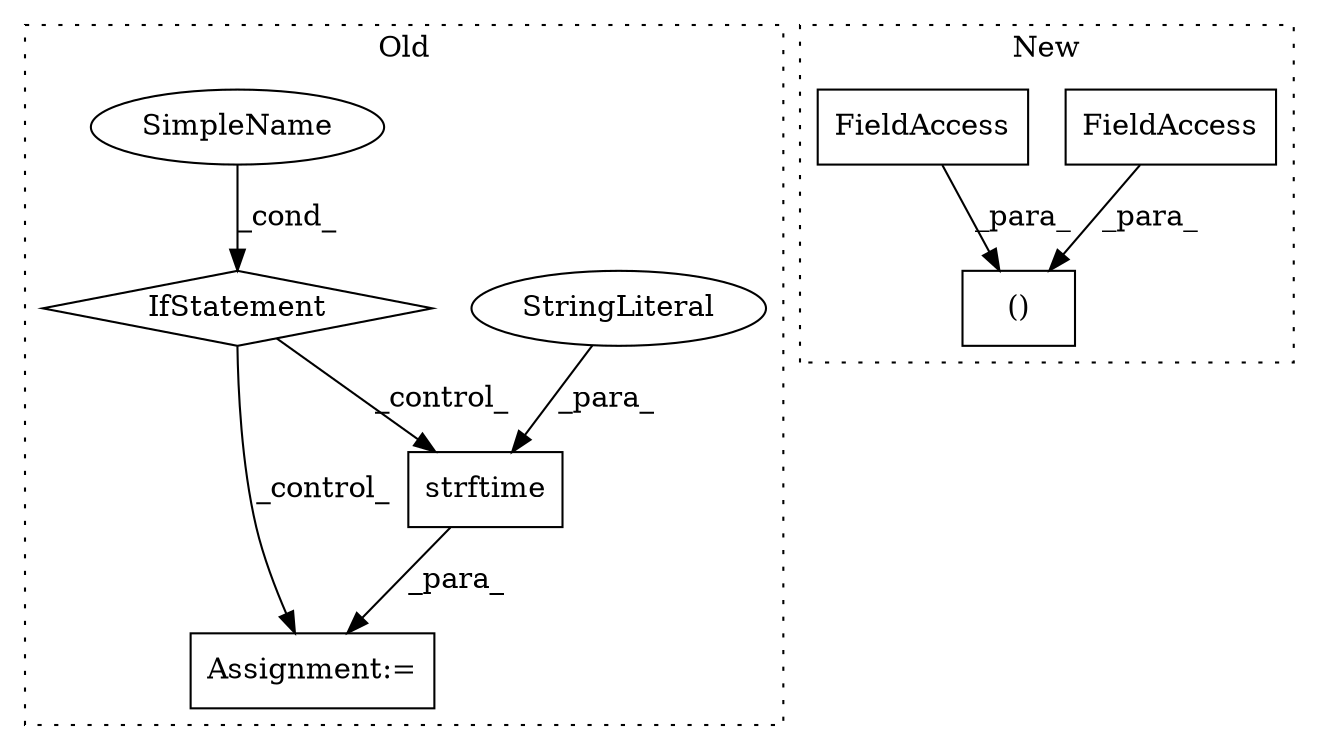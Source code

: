 digraph G {
subgraph cluster0 {
1 [label="strftime" a="32" s="6942,6970" l="9,1" shape="box"];
3 [label="StringLiteral" a="45" s="6951" l="19" shape="ellipse"];
4 [label="Assignment:=" a="7" s="7053" l="1" shape="box"];
7 [label="IfStatement" a="25" s="6767,6785" l="4,2" shape="diamond"];
8 [label="SimpleName" a="42" s="6771" l="14" shape="ellipse"];
label = "Old";
style="dotted";
}
subgraph cluster1 {
2 [label="()" a="106" s="7191" l="80" shape="box"];
5 [label="FieldAccess" a="22" s="7191" l="19" shape="box"];
6 [label="FieldAccess" a="22" s="7223" l="15" shape="box"];
label = "New";
style="dotted";
}
1 -> 4 [label="_para_"];
3 -> 1 [label="_para_"];
5 -> 2 [label="_para_"];
6 -> 2 [label="_para_"];
7 -> 1 [label="_control_"];
7 -> 4 [label="_control_"];
8 -> 7 [label="_cond_"];
}